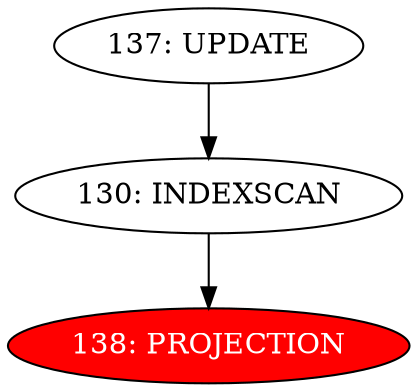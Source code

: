 digraph name {
130 [label="130: INDEXSCAN" ];
130 -> 138;
138 [label="138: PROJECTION" fontcolor="white" style="filled" fillcolor="red"];
137 [label="137: UPDATE" ];
137 -> 130;

}

